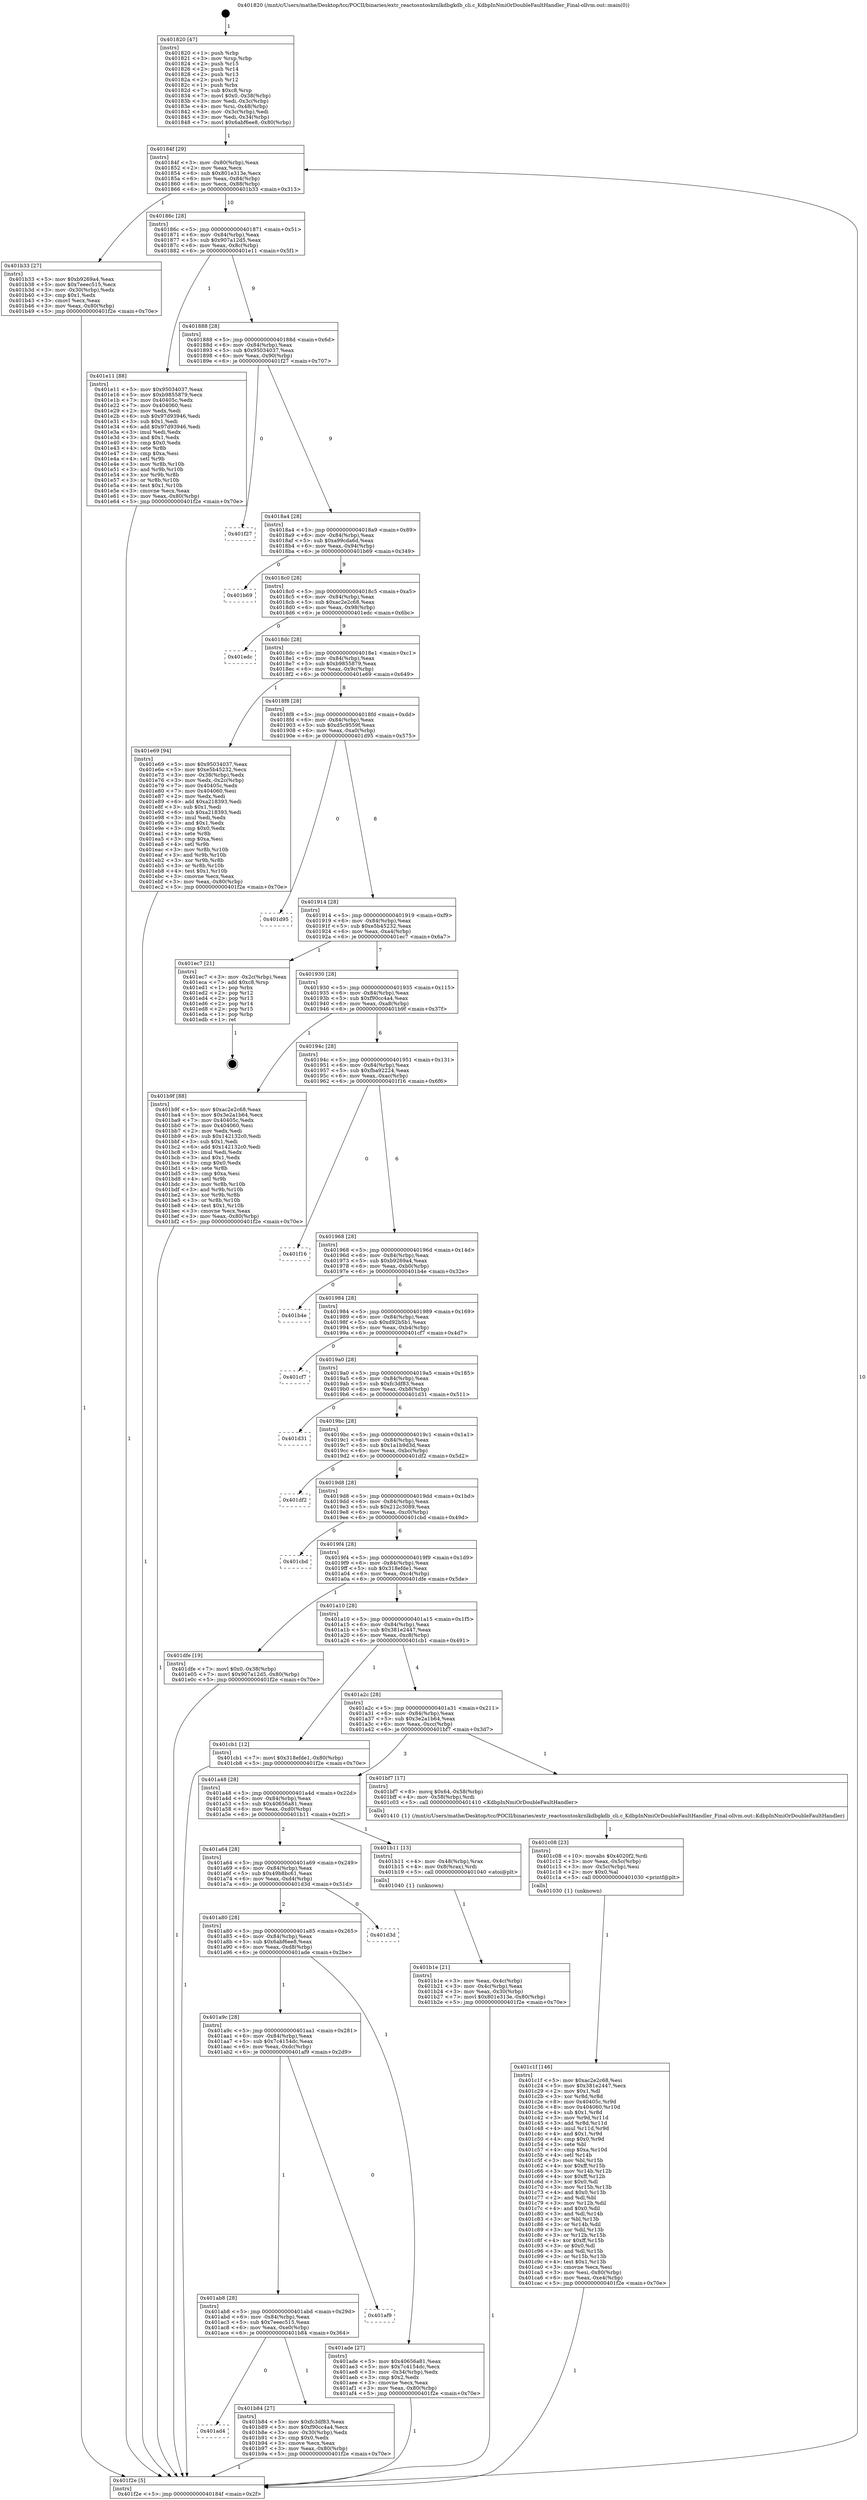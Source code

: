 digraph "0x401820" {
  label = "0x401820 (/mnt/c/Users/mathe/Desktop/tcc/POCII/binaries/extr_reactosntoskrnlkdbgkdb_cli.c_KdbpInNmiOrDoubleFaultHandler_Final-ollvm.out::main(0))"
  labelloc = "t"
  node[shape=record]

  Entry [label="",width=0.3,height=0.3,shape=circle,fillcolor=black,style=filled]
  "0x40184f" [label="{
     0x40184f [29]\l
     | [instrs]\l
     &nbsp;&nbsp;0x40184f \<+3\>: mov -0x80(%rbp),%eax\l
     &nbsp;&nbsp;0x401852 \<+2\>: mov %eax,%ecx\l
     &nbsp;&nbsp;0x401854 \<+6\>: sub $0x801e313e,%ecx\l
     &nbsp;&nbsp;0x40185a \<+6\>: mov %eax,-0x84(%rbp)\l
     &nbsp;&nbsp;0x401860 \<+6\>: mov %ecx,-0x88(%rbp)\l
     &nbsp;&nbsp;0x401866 \<+6\>: je 0000000000401b33 \<main+0x313\>\l
  }"]
  "0x401b33" [label="{
     0x401b33 [27]\l
     | [instrs]\l
     &nbsp;&nbsp;0x401b33 \<+5\>: mov $0xb9269a4,%eax\l
     &nbsp;&nbsp;0x401b38 \<+5\>: mov $0x7eeec515,%ecx\l
     &nbsp;&nbsp;0x401b3d \<+3\>: mov -0x30(%rbp),%edx\l
     &nbsp;&nbsp;0x401b40 \<+3\>: cmp $0x1,%edx\l
     &nbsp;&nbsp;0x401b43 \<+3\>: cmovl %ecx,%eax\l
     &nbsp;&nbsp;0x401b46 \<+3\>: mov %eax,-0x80(%rbp)\l
     &nbsp;&nbsp;0x401b49 \<+5\>: jmp 0000000000401f2e \<main+0x70e\>\l
  }"]
  "0x40186c" [label="{
     0x40186c [28]\l
     | [instrs]\l
     &nbsp;&nbsp;0x40186c \<+5\>: jmp 0000000000401871 \<main+0x51\>\l
     &nbsp;&nbsp;0x401871 \<+6\>: mov -0x84(%rbp),%eax\l
     &nbsp;&nbsp;0x401877 \<+5\>: sub $0x907a12d5,%eax\l
     &nbsp;&nbsp;0x40187c \<+6\>: mov %eax,-0x8c(%rbp)\l
     &nbsp;&nbsp;0x401882 \<+6\>: je 0000000000401e11 \<main+0x5f1\>\l
  }"]
  Exit [label="",width=0.3,height=0.3,shape=circle,fillcolor=black,style=filled,peripheries=2]
  "0x401e11" [label="{
     0x401e11 [88]\l
     | [instrs]\l
     &nbsp;&nbsp;0x401e11 \<+5\>: mov $0x95034037,%eax\l
     &nbsp;&nbsp;0x401e16 \<+5\>: mov $0xb9855879,%ecx\l
     &nbsp;&nbsp;0x401e1b \<+7\>: mov 0x40405c,%edx\l
     &nbsp;&nbsp;0x401e22 \<+7\>: mov 0x404060,%esi\l
     &nbsp;&nbsp;0x401e29 \<+2\>: mov %edx,%edi\l
     &nbsp;&nbsp;0x401e2b \<+6\>: sub $0x97d93946,%edi\l
     &nbsp;&nbsp;0x401e31 \<+3\>: sub $0x1,%edi\l
     &nbsp;&nbsp;0x401e34 \<+6\>: add $0x97d93946,%edi\l
     &nbsp;&nbsp;0x401e3a \<+3\>: imul %edi,%edx\l
     &nbsp;&nbsp;0x401e3d \<+3\>: and $0x1,%edx\l
     &nbsp;&nbsp;0x401e40 \<+3\>: cmp $0x0,%edx\l
     &nbsp;&nbsp;0x401e43 \<+4\>: sete %r8b\l
     &nbsp;&nbsp;0x401e47 \<+3\>: cmp $0xa,%esi\l
     &nbsp;&nbsp;0x401e4a \<+4\>: setl %r9b\l
     &nbsp;&nbsp;0x401e4e \<+3\>: mov %r8b,%r10b\l
     &nbsp;&nbsp;0x401e51 \<+3\>: and %r9b,%r10b\l
     &nbsp;&nbsp;0x401e54 \<+3\>: xor %r9b,%r8b\l
     &nbsp;&nbsp;0x401e57 \<+3\>: or %r8b,%r10b\l
     &nbsp;&nbsp;0x401e5a \<+4\>: test $0x1,%r10b\l
     &nbsp;&nbsp;0x401e5e \<+3\>: cmovne %ecx,%eax\l
     &nbsp;&nbsp;0x401e61 \<+3\>: mov %eax,-0x80(%rbp)\l
     &nbsp;&nbsp;0x401e64 \<+5\>: jmp 0000000000401f2e \<main+0x70e\>\l
  }"]
  "0x401888" [label="{
     0x401888 [28]\l
     | [instrs]\l
     &nbsp;&nbsp;0x401888 \<+5\>: jmp 000000000040188d \<main+0x6d\>\l
     &nbsp;&nbsp;0x40188d \<+6\>: mov -0x84(%rbp),%eax\l
     &nbsp;&nbsp;0x401893 \<+5\>: sub $0x95034037,%eax\l
     &nbsp;&nbsp;0x401898 \<+6\>: mov %eax,-0x90(%rbp)\l
     &nbsp;&nbsp;0x40189e \<+6\>: je 0000000000401f27 \<main+0x707\>\l
  }"]
  "0x401c1f" [label="{
     0x401c1f [146]\l
     | [instrs]\l
     &nbsp;&nbsp;0x401c1f \<+5\>: mov $0xac2e2c68,%esi\l
     &nbsp;&nbsp;0x401c24 \<+5\>: mov $0x381e2447,%ecx\l
     &nbsp;&nbsp;0x401c29 \<+2\>: mov $0x1,%dl\l
     &nbsp;&nbsp;0x401c2b \<+3\>: xor %r8d,%r8d\l
     &nbsp;&nbsp;0x401c2e \<+8\>: mov 0x40405c,%r9d\l
     &nbsp;&nbsp;0x401c36 \<+8\>: mov 0x404060,%r10d\l
     &nbsp;&nbsp;0x401c3e \<+4\>: sub $0x1,%r8d\l
     &nbsp;&nbsp;0x401c42 \<+3\>: mov %r9d,%r11d\l
     &nbsp;&nbsp;0x401c45 \<+3\>: add %r8d,%r11d\l
     &nbsp;&nbsp;0x401c48 \<+4\>: imul %r11d,%r9d\l
     &nbsp;&nbsp;0x401c4c \<+4\>: and $0x1,%r9d\l
     &nbsp;&nbsp;0x401c50 \<+4\>: cmp $0x0,%r9d\l
     &nbsp;&nbsp;0x401c54 \<+3\>: sete %bl\l
     &nbsp;&nbsp;0x401c57 \<+4\>: cmp $0xa,%r10d\l
     &nbsp;&nbsp;0x401c5b \<+4\>: setl %r14b\l
     &nbsp;&nbsp;0x401c5f \<+3\>: mov %bl,%r15b\l
     &nbsp;&nbsp;0x401c62 \<+4\>: xor $0xff,%r15b\l
     &nbsp;&nbsp;0x401c66 \<+3\>: mov %r14b,%r12b\l
     &nbsp;&nbsp;0x401c69 \<+4\>: xor $0xff,%r12b\l
     &nbsp;&nbsp;0x401c6d \<+3\>: xor $0x0,%dl\l
     &nbsp;&nbsp;0x401c70 \<+3\>: mov %r15b,%r13b\l
     &nbsp;&nbsp;0x401c73 \<+4\>: and $0x0,%r13b\l
     &nbsp;&nbsp;0x401c77 \<+2\>: and %dl,%bl\l
     &nbsp;&nbsp;0x401c79 \<+3\>: mov %r12b,%dil\l
     &nbsp;&nbsp;0x401c7c \<+4\>: and $0x0,%dil\l
     &nbsp;&nbsp;0x401c80 \<+3\>: and %dl,%r14b\l
     &nbsp;&nbsp;0x401c83 \<+3\>: or %bl,%r13b\l
     &nbsp;&nbsp;0x401c86 \<+3\>: or %r14b,%dil\l
     &nbsp;&nbsp;0x401c89 \<+3\>: xor %dil,%r13b\l
     &nbsp;&nbsp;0x401c8c \<+3\>: or %r12b,%r15b\l
     &nbsp;&nbsp;0x401c8f \<+4\>: xor $0xff,%r15b\l
     &nbsp;&nbsp;0x401c93 \<+3\>: or $0x0,%dl\l
     &nbsp;&nbsp;0x401c96 \<+3\>: and %dl,%r15b\l
     &nbsp;&nbsp;0x401c99 \<+3\>: or %r15b,%r13b\l
     &nbsp;&nbsp;0x401c9c \<+4\>: test $0x1,%r13b\l
     &nbsp;&nbsp;0x401ca0 \<+3\>: cmovne %ecx,%esi\l
     &nbsp;&nbsp;0x401ca3 \<+3\>: mov %esi,-0x80(%rbp)\l
     &nbsp;&nbsp;0x401ca6 \<+6\>: mov %eax,-0xe4(%rbp)\l
     &nbsp;&nbsp;0x401cac \<+5\>: jmp 0000000000401f2e \<main+0x70e\>\l
  }"]
  "0x401f27" [label="{
     0x401f27\l
  }", style=dashed]
  "0x4018a4" [label="{
     0x4018a4 [28]\l
     | [instrs]\l
     &nbsp;&nbsp;0x4018a4 \<+5\>: jmp 00000000004018a9 \<main+0x89\>\l
     &nbsp;&nbsp;0x4018a9 \<+6\>: mov -0x84(%rbp),%eax\l
     &nbsp;&nbsp;0x4018af \<+5\>: sub $0xa99cda6d,%eax\l
     &nbsp;&nbsp;0x4018b4 \<+6\>: mov %eax,-0x94(%rbp)\l
     &nbsp;&nbsp;0x4018ba \<+6\>: je 0000000000401b69 \<main+0x349\>\l
  }"]
  "0x401c08" [label="{
     0x401c08 [23]\l
     | [instrs]\l
     &nbsp;&nbsp;0x401c08 \<+10\>: movabs $0x4020f2,%rdi\l
     &nbsp;&nbsp;0x401c12 \<+3\>: mov %eax,-0x5c(%rbp)\l
     &nbsp;&nbsp;0x401c15 \<+3\>: mov -0x5c(%rbp),%esi\l
     &nbsp;&nbsp;0x401c18 \<+2\>: mov $0x0,%al\l
     &nbsp;&nbsp;0x401c1a \<+5\>: call 0000000000401030 \<printf@plt\>\l
     | [calls]\l
     &nbsp;&nbsp;0x401030 \{1\} (unknown)\l
  }"]
  "0x401b69" [label="{
     0x401b69\l
  }", style=dashed]
  "0x4018c0" [label="{
     0x4018c0 [28]\l
     | [instrs]\l
     &nbsp;&nbsp;0x4018c0 \<+5\>: jmp 00000000004018c5 \<main+0xa5\>\l
     &nbsp;&nbsp;0x4018c5 \<+6\>: mov -0x84(%rbp),%eax\l
     &nbsp;&nbsp;0x4018cb \<+5\>: sub $0xac2e2c68,%eax\l
     &nbsp;&nbsp;0x4018d0 \<+6\>: mov %eax,-0x98(%rbp)\l
     &nbsp;&nbsp;0x4018d6 \<+6\>: je 0000000000401edc \<main+0x6bc\>\l
  }"]
  "0x401ad4" [label="{
     0x401ad4\l
  }", style=dashed]
  "0x401edc" [label="{
     0x401edc\l
  }", style=dashed]
  "0x4018dc" [label="{
     0x4018dc [28]\l
     | [instrs]\l
     &nbsp;&nbsp;0x4018dc \<+5\>: jmp 00000000004018e1 \<main+0xc1\>\l
     &nbsp;&nbsp;0x4018e1 \<+6\>: mov -0x84(%rbp),%eax\l
     &nbsp;&nbsp;0x4018e7 \<+5\>: sub $0xb9855879,%eax\l
     &nbsp;&nbsp;0x4018ec \<+6\>: mov %eax,-0x9c(%rbp)\l
     &nbsp;&nbsp;0x4018f2 \<+6\>: je 0000000000401e69 \<main+0x649\>\l
  }"]
  "0x401b84" [label="{
     0x401b84 [27]\l
     | [instrs]\l
     &nbsp;&nbsp;0x401b84 \<+5\>: mov $0xfc3df83,%eax\l
     &nbsp;&nbsp;0x401b89 \<+5\>: mov $0xf90cc4a4,%ecx\l
     &nbsp;&nbsp;0x401b8e \<+3\>: mov -0x30(%rbp),%edx\l
     &nbsp;&nbsp;0x401b91 \<+3\>: cmp $0x0,%edx\l
     &nbsp;&nbsp;0x401b94 \<+3\>: cmove %ecx,%eax\l
     &nbsp;&nbsp;0x401b97 \<+3\>: mov %eax,-0x80(%rbp)\l
     &nbsp;&nbsp;0x401b9a \<+5\>: jmp 0000000000401f2e \<main+0x70e\>\l
  }"]
  "0x401e69" [label="{
     0x401e69 [94]\l
     | [instrs]\l
     &nbsp;&nbsp;0x401e69 \<+5\>: mov $0x95034037,%eax\l
     &nbsp;&nbsp;0x401e6e \<+5\>: mov $0xe5b45232,%ecx\l
     &nbsp;&nbsp;0x401e73 \<+3\>: mov -0x38(%rbp),%edx\l
     &nbsp;&nbsp;0x401e76 \<+3\>: mov %edx,-0x2c(%rbp)\l
     &nbsp;&nbsp;0x401e79 \<+7\>: mov 0x40405c,%edx\l
     &nbsp;&nbsp;0x401e80 \<+7\>: mov 0x404060,%esi\l
     &nbsp;&nbsp;0x401e87 \<+2\>: mov %edx,%edi\l
     &nbsp;&nbsp;0x401e89 \<+6\>: add $0xa218393,%edi\l
     &nbsp;&nbsp;0x401e8f \<+3\>: sub $0x1,%edi\l
     &nbsp;&nbsp;0x401e92 \<+6\>: sub $0xa218393,%edi\l
     &nbsp;&nbsp;0x401e98 \<+3\>: imul %edi,%edx\l
     &nbsp;&nbsp;0x401e9b \<+3\>: and $0x1,%edx\l
     &nbsp;&nbsp;0x401e9e \<+3\>: cmp $0x0,%edx\l
     &nbsp;&nbsp;0x401ea1 \<+4\>: sete %r8b\l
     &nbsp;&nbsp;0x401ea5 \<+3\>: cmp $0xa,%esi\l
     &nbsp;&nbsp;0x401ea8 \<+4\>: setl %r9b\l
     &nbsp;&nbsp;0x401eac \<+3\>: mov %r8b,%r10b\l
     &nbsp;&nbsp;0x401eaf \<+3\>: and %r9b,%r10b\l
     &nbsp;&nbsp;0x401eb2 \<+3\>: xor %r9b,%r8b\l
     &nbsp;&nbsp;0x401eb5 \<+3\>: or %r8b,%r10b\l
     &nbsp;&nbsp;0x401eb8 \<+4\>: test $0x1,%r10b\l
     &nbsp;&nbsp;0x401ebc \<+3\>: cmovne %ecx,%eax\l
     &nbsp;&nbsp;0x401ebf \<+3\>: mov %eax,-0x80(%rbp)\l
     &nbsp;&nbsp;0x401ec2 \<+5\>: jmp 0000000000401f2e \<main+0x70e\>\l
  }"]
  "0x4018f8" [label="{
     0x4018f8 [28]\l
     | [instrs]\l
     &nbsp;&nbsp;0x4018f8 \<+5\>: jmp 00000000004018fd \<main+0xdd\>\l
     &nbsp;&nbsp;0x4018fd \<+6\>: mov -0x84(%rbp),%eax\l
     &nbsp;&nbsp;0x401903 \<+5\>: sub $0xd5c9559f,%eax\l
     &nbsp;&nbsp;0x401908 \<+6\>: mov %eax,-0xa0(%rbp)\l
     &nbsp;&nbsp;0x40190e \<+6\>: je 0000000000401d95 \<main+0x575\>\l
  }"]
  "0x401ab8" [label="{
     0x401ab8 [28]\l
     | [instrs]\l
     &nbsp;&nbsp;0x401ab8 \<+5\>: jmp 0000000000401abd \<main+0x29d\>\l
     &nbsp;&nbsp;0x401abd \<+6\>: mov -0x84(%rbp),%eax\l
     &nbsp;&nbsp;0x401ac3 \<+5\>: sub $0x7eeec515,%eax\l
     &nbsp;&nbsp;0x401ac8 \<+6\>: mov %eax,-0xe0(%rbp)\l
     &nbsp;&nbsp;0x401ace \<+6\>: je 0000000000401b84 \<main+0x364\>\l
  }"]
  "0x401d95" [label="{
     0x401d95\l
  }", style=dashed]
  "0x401914" [label="{
     0x401914 [28]\l
     | [instrs]\l
     &nbsp;&nbsp;0x401914 \<+5\>: jmp 0000000000401919 \<main+0xf9\>\l
     &nbsp;&nbsp;0x401919 \<+6\>: mov -0x84(%rbp),%eax\l
     &nbsp;&nbsp;0x40191f \<+5\>: sub $0xe5b45232,%eax\l
     &nbsp;&nbsp;0x401924 \<+6\>: mov %eax,-0xa4(%rbp)\l
     &nbsp;&nbsp;0x40192a \<+6\>: je 0000000000401ec7 \<main+0x6a7\>\l
  }"]
  "0x401af9" [label="{
     0x401af9\l
  }", style=dashed]
  "0x401ec7" [label="{
     0x401ec7 [21]\l
     | [instrs]\l
     &nbsp;&nbsp;0x401ec7 \<+3\>: mov -0x2c(%rbp),%eax\l
     &nbsp;&nbsp;0x401eca \<+7\>: add $0xc8,%rsp\l
     &nbsp;&nbsp;0x401ed1 \<+1\>: pop %rbx\l
     &nbsp;&nbsp;0x401ed2 \<+2\>: pop %r12\l
     &nbsp;&nbsp;0x401ed4 \<+2\>: pop %r13\l
     &nbsp;&nbsp;0x401ed6 \<+2\>: pop %r14\l
     &nbsp;&nbsp;0x401ed8 \<+2\>: pop %r15\l
     &nbsp;&nbsp;0x401eda \<+1\>: pop %rbp\l
     &nbsp;&nbsp;0x401edb \<+1\>: ret\l
  }"]
  "0x401930" [label="{
     0x401930 [28]\l
     | [instrs]\l
     &nbsp;&nbsp;0x401930 \<+5\>: jmp 0000000000401935 \<main+0x115\>\l
     &nbsp;&nbsp;0x401935 \<+6\>: mov -0x84(%rbp),%eax\l
     &nbsp;&nbsp;0x40193b \<+5\>: sub $0xf90cc4a4,%eax\l
     &nbsp;&nbsp;0x401940 \<+6\>: mov %eax,-0xa8(%rbp)\l
     &nbsp;&nbsp;0x401946 \<+6\>: je 0000000000401b9f \<main+0x37f\>\l
  }"]
  "0x401b1e" [label="{
     0x401b1e [21]\l
     | [instrs]\l
     &nbsp;&nbsp;0x401b1e \<+3\>: mov %eax,-0x4c(%rbp)\l
     &nbsp;&nbsp;0x401b21 \<+3\>: mov -0x4c(%rbp),%eax\l
     &nbsp;&nbsp;0x401b24 \<+3\>: mov %eax,-0x30(%rbp)\l
     &nbsp;&nbsp;0x401b27 \<+7\>: movl $0x801e313e,-0x80(%rbp)\l
     &nbsp;&nbsp;0x401b2e \<+5\>: jmp 0000000000401f2e \<main+0x70e\>\l
  }"]
  "0x401b9f" [label="{
     0x401b9f [88]\l
     | [instrs]\l
     &nbsp;&nbsp;0x401b9f \<+5\>: mov $0xac2e2c68,%eax\l
     &nbsp;&nbsp;0x401ba4 \<+5\>: mov $0x3e2a1b64,%ecx\l
     &nbsp;&nbsp;0x401ba9 \<+7\>: mov 0x40405c,%edx\l
     &nbsp;&nbsp;0x401bb0 \<+7\>: mov 0x404060,%esi\l
     &nbsp;&nbsp;0x401bb7 \<+2\>: mov %edx,%edi\l
     &nbsp;&nbsp;0x401bb9 \<+6\>: sub $0x142132c0,%edi\l
     &nbsp;&nbsp;0x401bbf \<+3\>: sub $0x1,%edi\l
     &nbsp;&nbsp;0x401bc2 \<+6\>: add $0x142132c0,%edi\l
     &nbsp;&nbsp;0x401bc8 \<+3\>: imul %edi,%edx\l
     &nbsp;&nbsp;0x401bcb \<+3\>: and $0x1,%edx\l
     &nbsp;&nbsp;0x401bce \<+3\>: cmp $0x0,%edx\l
     &nbsp;&nbsp;0x401bd1 \<+4\>: sete %r8b\l
     &nbsp;&nbsp;0x401bd5 \<+3\>: cmp $0xa,%esi\l
     &nbsp;&nbsp;0x401bd8 \<+4\>: setl %r9b\l
     &nbsp;&nbsp;0x401bdc \<+3\>: mov %r8b,%r10b\l
     &nbsp;&nbsp;0x401bdf \<+3\>: and %r9b,%r10b\l
     &nbsp;&nbsp;0x401be2 \<+3\>: xor %r9b,%r8b\l
     &nbsp;&nbsp;0x401be5 \<+3\>: or %r8b,%r10b\l
     &nbsp;&nbsp;0x401be8 \<+4\>: test $0x1,%r10b\l
     &nbsp;&nbsp;0x401bec \<+3\>: cmovne %ecx,%eax\l
     &nbsp;&nbsp;0x401bef \<+3\>: mov %eax,-0x80(%rbp)\l
     &nbsp;&nbsp;0x401bf2 \<+5\>: jmp 0000000000401f2e \<main+0x70e\>\l
  }"]
  "0x40194c" [label="{
     0x40194c [28]\l
     | [instrs]\l
     &nbsp;&nbsp;0x40194c \<+5\>: jmp 0000000000401951 \<main+0x131\>\l
     &nbsp;&nbsp;0x401951 \<+6\>: mov -0x84(%rbp),%eax\l
     &nbsp;&nbsp;0x401957 \<+5\>: sub $0xfba92224,%eax\l
     &nbsp;&nbsp;0x40195c \<+6\>: mov %eax,-0xac(%rbp)\l
     &nbsp;&nbsp;0x401962 \<+6\>: je 0000000000401f16 \<main+0x6f6\>\l
  }"]
  "0x401820" [label="{
     0x401820 [47]\l
     | [instrs]\l
     &nbsp;&nbsp;0x401820 \<+1\>: push %rbp\l
     &nbsp;&nbsp;0x401821 \<+3\>: mov %rsp,%rbp\l
     &nbsp;&nbsp;0x401824 \<+2\>: push %r15\l
     &nbsp;&nbsp;0x401826 \<+2\>: push %r14\l
     &nbsp;&nbsp;0x401828 \<+2\>: push %r13\l
     &nbsp;&nbsp;0x40182a \<+2\>: push %r12\l
     &nbsp;&nbsp;0x40182c \<+1\>: push %rbx\l
     &nbsp;&nbsp;0x40182d \<+7\>: sub $0xc8,%rsp\l
     &nbsp;&nbsp;0x401834 \<+7\>: movl $0x0,-0x38(%rbp)\l
     &nbsp;&nbsp;0x40183b \<+3\>: mov %edi,-0x3c(%rbp)\l
     &nbsp;&nbsp;0x40183e \<+4\>: mov %rsi,-0x48(%rbp)\l
     &nbsp;&nbsp;0x401842 \<+3\>: mov -0x3c(%rbp),%edi\l
     &nbsp;&nbsp;0x401845 \<+3\>: mov %edi,-0x34(%rbp)\l
     &nbsp;&nbsp;0x401848 \<+7\>: movl $0x6abf6ee8,-0x80(%rbp)\l
  }"]
  "0x401f16" [label="{
     0x401f16\l
  }", style=dashed]
  "0x401968" [label="{
     0x401968 [28]\l
     | [instrs]\l
     &nbsp;&nbsp;0x401968 \<+5\>: jmp 000000000040196d \<main+0x14d\>\l
     &nbsp;&nbsp;0x40196d \<+6\>: mov -0x84(%rbp),%eax\l
     &nbsp;&nbsp;0x401973 \<+5\>: sub $0xb9269a4,%eax\l
     &nbsp;&nbsp;0x401978 \<+6\>: mov %eax,-0xb0(%rbp)\l
     &nbsp;&nbsp;0x40197e \<+6\>: je 0000000000401b4e \<main+0x32e\>\l
  }"]
  "0x401f2e" [label="{
     0x401f2e [5]\l
     | [instrs]\l
     &nbsp;&nbsp;0x401f2e \<+5\>: jmp 000000000040184f \<main+0x2f\>\l
  }"]
  "0x401b4e" [label="{
     0x401b4e\l
  }", style=dashed]
  "0x401984" [label="{
     0x401984 [28]\l
     | [instrs]\l
     &nbsp;&nbsp;0x401984 \<+5\>: jmp 0000000000401989 \<main+0x169\>\l
     &nbsp;&nbsp;0x401989 \<+6\>: mov -0x84(%rbp),%eax\l
     &nbsp;&nbsp;0x40198f \<+5\>: sub $0xd92b5b1,%eax\l
     &nbsp;&nbsp;0x401994 \<+6\>: mov %eax,-0xb4(%rbp)\l
     &nbsp;&nbsp;0x40199a \<+6\>: je 0000000000401cf7 \<main+0x4d7\>\l
  }"]
  "0x401a9c" [label="{
     0x401a9c [28]\l
     | [instrs]\l
     &nbsp;&nbsp;0x401a9c \<+5\>: jmp 0000000000401aa1 \<main+0x281\>\l
     &nbsp;&nbsp;0x401aa1 \<+6\>: mov -0x84(%rbp),%eax\l
     &nbsp;&nbsp;0x401aa7 \<+5\>: sub $0x7c4154dc,%eax\l
     &nbsp;&nbsp;0x401aac \<+6\>: mov %eax,-0xdc(%rbp)\l
     &nbsp;&nbsp;0x401ab2 \<+6\>: je 0000000000401af9 \<main+0x2d9\>\l
  }"]
  "0x401cf7" [label="{
     0x401cf7\l
  }", style=dashed]
  "0x4019a0" [label="{
     0x4019a0 [28]\l
     | [instrs]\l
     &nbsp;&nbsp;0x4019a0 \<+5\>: jmp 00000000004019a5 \<main+0x185\>\l
     &nbsp;&nbsp;0x4019a5 \<+6\>: mov -0x84(%rbp),%eax\l
     &nbsp;&nbsp;0x4019ab \<+5\>: sub $0xfc3df83,%eax\l
     &nbsp;&nbsp;0x4019b0 \<+6\>: mov %eax,-0xb8(%rbp)\l
     &nbsp;&nbsp;0x4019b6 \<+6\>: je 0000000000401d31 \<main+0x511\>\l
  }"]
  "0x401ade" [label="{
     0x401ade [27]\l
     | [instrs]\l
     &nbsp;&nbsp;0x401ade \<+5\>: mov $0x40656a81,%eax\l
     &nbsp;&nbsp;0x401ae3 \<+5\>: mov $0x7c4154dc,%ecx\l
     &nbsp;&nbsp;0x401ae8 \<+3\>: mov -0x34(%rbp),%edx\l
     &nbsp;&nbsp;0x401aeb \<+3\>: cmp $0x2,%edx\l
     &nbsp;&nbsp;0x401aee \<+3\>: cmovne %ecx,%eax\l
     &nbsp;&nbsp;0x401af1 \<+3\>: mov %eax,-0x80(%rbp)\l
     &nbsp;&nbsp;0x401af4 \<+5\>: jmp 0000000000401f2e \<main+0x70e\>\l
  }"]
  "0x401d31" [label="{
     0x401d31\l
  }", style=dashed]
  "0x4019bc" [label="{
     0x4019bc [28]\l
     | [instrs]\l
     &nbsp;&nbsp;0x4019bc \<+5\>: jmp 00000000004019c1 \<main+0x1a1\>\l
     &nbsp;&nbsp;0x4019c1 \<+6\>: mov -0x84(%rbp),%eax\l
     &nbsp;&nbsp;0x4019c7 \<+5\>: sub $0x1a1b9d3d,%eax\l
     &nbsp;&nbsp;0x4019cc \<+6\>: mov %eax,-0xbc(%rbp)\l
     &nbsp;&nbsp;0x4019d2 \<+6\>: je 0000000000401df2 \<main+0x5d2\>\l
  }"]
  "0x401a80" [label="{
     0x401a80 [28]\l
     | [instrs]\l
     &nbsp;&nbsp;0x401a80 \<+5\>: jmp 0000000000401a85 \<main+0x265\>\l
     &nbsp;&nbsp;0x401a85 \<+6\>: mov -0x84(%rbp),%eax\l
     &nbsp;&nbsp;0x401a8b \<+5\>: sub $0x6abf6ee8,%eax\l
     &nbsp;&nbsp;0x401a90 \<+6\>: mov %eax,-0xd8(%rbp)\l
     &nbsp;&nbsp;0x401a96 \<+6\>: je 0000000000401ade \<main+0x2be\>\l
  }"]
  "0x401df2" [label="{
     0x401df2\l
  }", style=dashed]
  "0x4019d8" [label="{
     0x4019d8 [28]\l
     | [instrs]\l
     &nbsp;&nbsp;0x4019d8 \<+5\>: jmp 00000000004019dd \<main+0x1bd\>\l
     &nbsp;&nbsp;0x4019dd \<+6\>: mov -0x84(%rbp),%eax\l
     &nbsp;&nbsp;0x4019e3 \<+5\>: sub $0x212c3089,%eax\l
     &nbsp;&nbsp;0x4019e8 \<+6\>: mov %eax,-0xc0(%rbp)\l
     &nbsp;&nbsp;0x4019ee \<+6\>: je 0000000000401cbd \<main+0x49d\>\l
  }"]
  "0x401d3d" [label="{
     0x401d3d\l
  }", style=dashed]
  "0x401cbd" [label="{
     0x401cbd\l
  }", style=dashed]
  "0x4019f4" [label="{
     0x4019f4 [28]\l
     | [instrs]\l
     &nbsp;&nbsp;0x4019f4 \<+5\>: jmp 00000000004019f9 \<main+0x1d9\>\l
     &nbsp;&nbsp;0x4019f9 \<+6\>: mov -0x84(%rbp),%eax\l
     &nbsp;&nbsp;0x4019ff \<+5\>: sub $0x318efde1,%eax\l
     &nbsp;&nbsp;0x401a04 \<+6\>: mov %eax,-0xc4(%rbp)\l
     &nbsp;&nbsp;0x401a0a \<+6\>: je 0000000000401dfe \<main+0x5de\>\l
  }"]
  "0x401a64" [label="{
     0x401a64 [28]\l
     | [instrs]\l
     &nbsp;&nbsp;0x401a64 \<+5\>: jmp 0000000000401a69 \<main+0x249\>\l
     &nbsp;&nbsp;0x401a69 \<+6\>: mov -0x84(%rbp),%eax\l
     &nbsp;&nbsp;0x401a6f \<+5\>: sub $0x49b8bc61,%eax\l
     &nbsp;&nbsp;0x401a74 \<+6\>: mov %eax,-0xd4(%rbp)\l
     &nbsp;&nbsp;0x401a7a \<+6\>: je 0000000000401d3d \<main+0x51d\>\l
  }"]
  "0x401dfe" [label="{
     0x401dfe [19]\l
     | [instrs]\l
     &nbsp;&nbsp;0x401dfe \<+7\>: movl $0x0,-0x38(%rbp)\l
     &nbsp;&nbsp;0x401e05 \<+7\>: movl $0x907a12d5,-0x80(%rbp)\l
     &nbsp;&nbsp;0x401e0c \<+5\>: jmp 0000000000401f2e \<main+0x70e\>\l
  }"]
  "0x401a10" [label="{
     0x401a10 [28]\l
     | [instrs]\l
     &nbsp;&nbsp;0x401a10 \<+5\>: jmp 0000000000401a15 \<main+0x1f5\>\l
     &nbsp;&nbsp;0x401a15 \<+6\>: mov -0x84(%rbp),%eax\l
     &nbsp;&nbsp;0x401a1b \<+5\>: sub $0x381e2447,%eax\l
     &nbsp;&nbsp;0x401a20 \<+6\>: mov %eax,-0xc8(%rbp)\l
     &nbsp;&nbsp;0x401a26 \<+6\>: je 0000000000401cb1 \<main+0x491\>\l
  }"]
  "0x401b11" [label="{
     0x401b11 [13]\l
     | [instrs]\l
     &nbsp;&nbsp;0x401b11 \<+4\>: mov -0x48(%rbp),%rax\l
     &nbsp;&nbsp;0x401b15 \<+4\>: mov 0x8(%rax),%rdi\l
     &nbsp;&nbsp;0x401b19 \<+5\>: call 0000000000401040 \<atoi@plt\>\l
     | [calls]\l
     &nbsp;&nbsp;0x401040 \{1\} (unknown)\l
  }"]
  "0x401cb1" [label="{
     0x401cb1 [12]\l
     | [instrs]\l
     &nbsp;&nbsp;0x401cb1 \<+7\>: movl $0x318efde1,-0x80(%rbp)\l
     &nbsp;&nbsp;0x401cb8 \<+5\>: jmp 0000000000401f2e \<main+0x70e\>\l
  }"]
  "0x401a2c" [label="{
     0x401a2c [28]\l
     | [instrs]\l
     &nbsp;&nbsp;0x401a2c \<+5\>: jmp 0000000000401a31 \<main+0x211\>\l
     &nbsp;&nbsp;0x401a31 \<+6\>: mov -0x84(%rbp),%eax\l
     &nbsp;&nbsp;0x401a37 \<+5\>: sub $0x3e2a1b64,%eax\l
     &nbsp;&nbsp;0x401a3c \<+6\>: mov %eax,-0xcc(%rbp)\l
     &nbsp;&nbsp;0x401a42 \<+6\>: je 0000000000401bf7 \<main+0x3d7\>\l
  }"]
  "0x401a48" [label="{
     0x401a48 [28]\l
     | [instrs]\l
     &nbsp;&nbsp;0x401a48 \<+5\>: jmp 0000000000401a4d \<main+0x22d\>\l
     &nbsp;&nbsp;0x401a4d \<+6\>: mov -0x84(%rbp),%eax\l
     &nbsp;&nbsp;0x401a53 \<+5\>: sub $0x40656a81,%eax\l
     &nbsp;&nbsp;0x401a58 \<+6\>: mov %eax,-0xd0(%rbp)\l
     &nbsp;&nbsp;0x401a5e \<+6\>: je 0000000000401b11 \<main+0x2f1\>\l
  }"]
  "0x401bf7" [label="{
     0x401bf7 [17]\l
     | [instrs]\l
     &nbsp;&nbsp;0x401bf7 \<+8\>: movq $0x64,-0x58(%rbp)\l
     &nbsp;&nbsp;0x401bff \<+4\>: mov -0x58(%rbp),%rdi\l
     &nbsp;&nbsp;0x401c03 \<+5\>: call 0000000000401410 \<KdbpInNmiOrDoubleFaultHandler\>\l
     | [calls]\l
     &nbsp;&nbsp;0x401410 \{1\} (/mnt/c/Users/mathe/Desktop/tcc/POCII/binaries/extr_reactosntoskrnlkdbgkdb_cli.c_KdbpInNmiOrDoubleFaultHandler_Final-ollvm.out::KdbpInNmiOrDoubleFaultHandler)\l
  }"]
  Entry -> "0x401820" [label=" 1"]
  "0x40184f" -> "0x401b33" [label=" 1"]
  "0x40184f" -> "0x40186c" [label=" 10"]
  "0x401ec7" -> Exit [label=" 1"]
  "0x40186c" -> "0x401e11" [label=" 1"]
  "0x40186c" -> "0x401888" [label=" 9"]
  "0x401e69" -> "0x401f2e" [label=" 1"]
  "0x401888" -> "0x401f27" [label=" 0"]
  "0x401888" -> "0x4018a4" [label=" 9"]
  "0x401e11" -> "0x401f2e" [label=" 1"]
  "0x4018a4" -> "0x401b69" [label=" 0"]
  "0x4018a4" -> "0x4018c0" [label=" 9"]
  "0x401dfe" -> "0x401f2e" [label=" 1"]
  "0x4018c0" -> "0x401edc" [label=" 0"]
  "0x4018c0" -> "0x4018dc" [label=" 9"]
  "0x401cb1" -> "0x401f2e" [label=" 1"]
  "0x4018dc" -> "0x401e69" [label=" 1"]
  "0x4018dc" -> "0x4018f8" [label=" 8"]
  "0x401c1f" -> "0x401f2e" [label=" 1"]
  "0x4018f8" -> "0x401d95" [label=" 0"]
  "0x4018f8" -> "0x401914" [label=" 8"]
  "0x401bf7" -> "0x401c08" [label=" 1"]
  "0x401914" -> "0x401ec7" [label=" 1"]
  "0x401914" -> "0x401930" [label=" 7"]
  "0x401b9f" -> "0x401f2e" [label=" 1"]
  "0x401930" -> "0x401b9f" [label=" 1"]
  "0x401930" -> "0x40194c" [label=" 6"]
  "0x401ab8" -> "0x401ad4" [label=" 0"]
  "0x40194c" -> "0x401f16" [label=" 0"]
  "0x40194c" -> "0x401968" [label=" 6"]
  "0x401ab8" -> "0x401b84" [label=" 1"]
  "0x401968" -> "0x401b4e" [label=" 0"]
  "0x401968" -> "0x401984" [label=" 6"]
  "0x401c08" -> "0x401c1f" [label=" 1"]
  "0x401984" -> "0x401cf7" [label=" 0"]
  "0x401984" -> "0x4019a0" [label=" 6"]
  "0x401a9c" -> "0x401ab8" [label=" 1"]
  "0x4019a0" -> "0x401d31" [label=" 0"]
  "0x4019a0" -> "0x4019bc" [label=" 6"]
  "0x401a9c" -> "0x401af9" [label=" 0"]
  "0x4019bc" -> "0x401df2" [label=" 0"]
  "0x4019bc" -> "0x4019d8" [label=" 6"]
  "0x401b33" -> "0x401f2e" [label=" 1"]
  "0x4019d8" -> "0x401cbd" [label=" 0"]
  "0x4019d8" -> "0x4019f4" [label=" 6"]
  "0x401b1e" -> "0x401f2e" [label=" 1"]
  "0x4019f4" -> "0x401dfe" [label=" 1"]
  "0x4019f4" -> "0x401a10" [label=" 5"]
  "0x401f2e" -> "0x40184f" [label=" 10"]
  "0x401a10" -> "0x401cb1" [label=" 1"]
  "0x401a10" -> "0x401a2c" [label=" 4"]
  "0x401820" -> "0x40184f" [label=" 1"]
  "0x401a2c" -> "0x401bf7" [label=" 1"]
  "0x401a2c" -> "0x401a48" [label=" 3"]
  "0x401ade" -> "0x401f2e" [label=" 1"]
  "0x401a48" -> "0x401b11" [label=" 1"]
  "0x401a48" -> "0x401a64" [label=" 2"]
  "0x401b11" -> "0x401b1e" [label=" 1"]
  "0x401a64" -> "0x401d3d" [label=" 0"]
  "0x401a64" -> "0x401a80" [label=" 2"]
  "0x401b84" -> "0x401f2e" [label=" 1"]
  "0x401a80" -> "0x401ade" [label=" 1"]
  "0x401a80" -> "0x401a9c" [label=" 1"]
}
